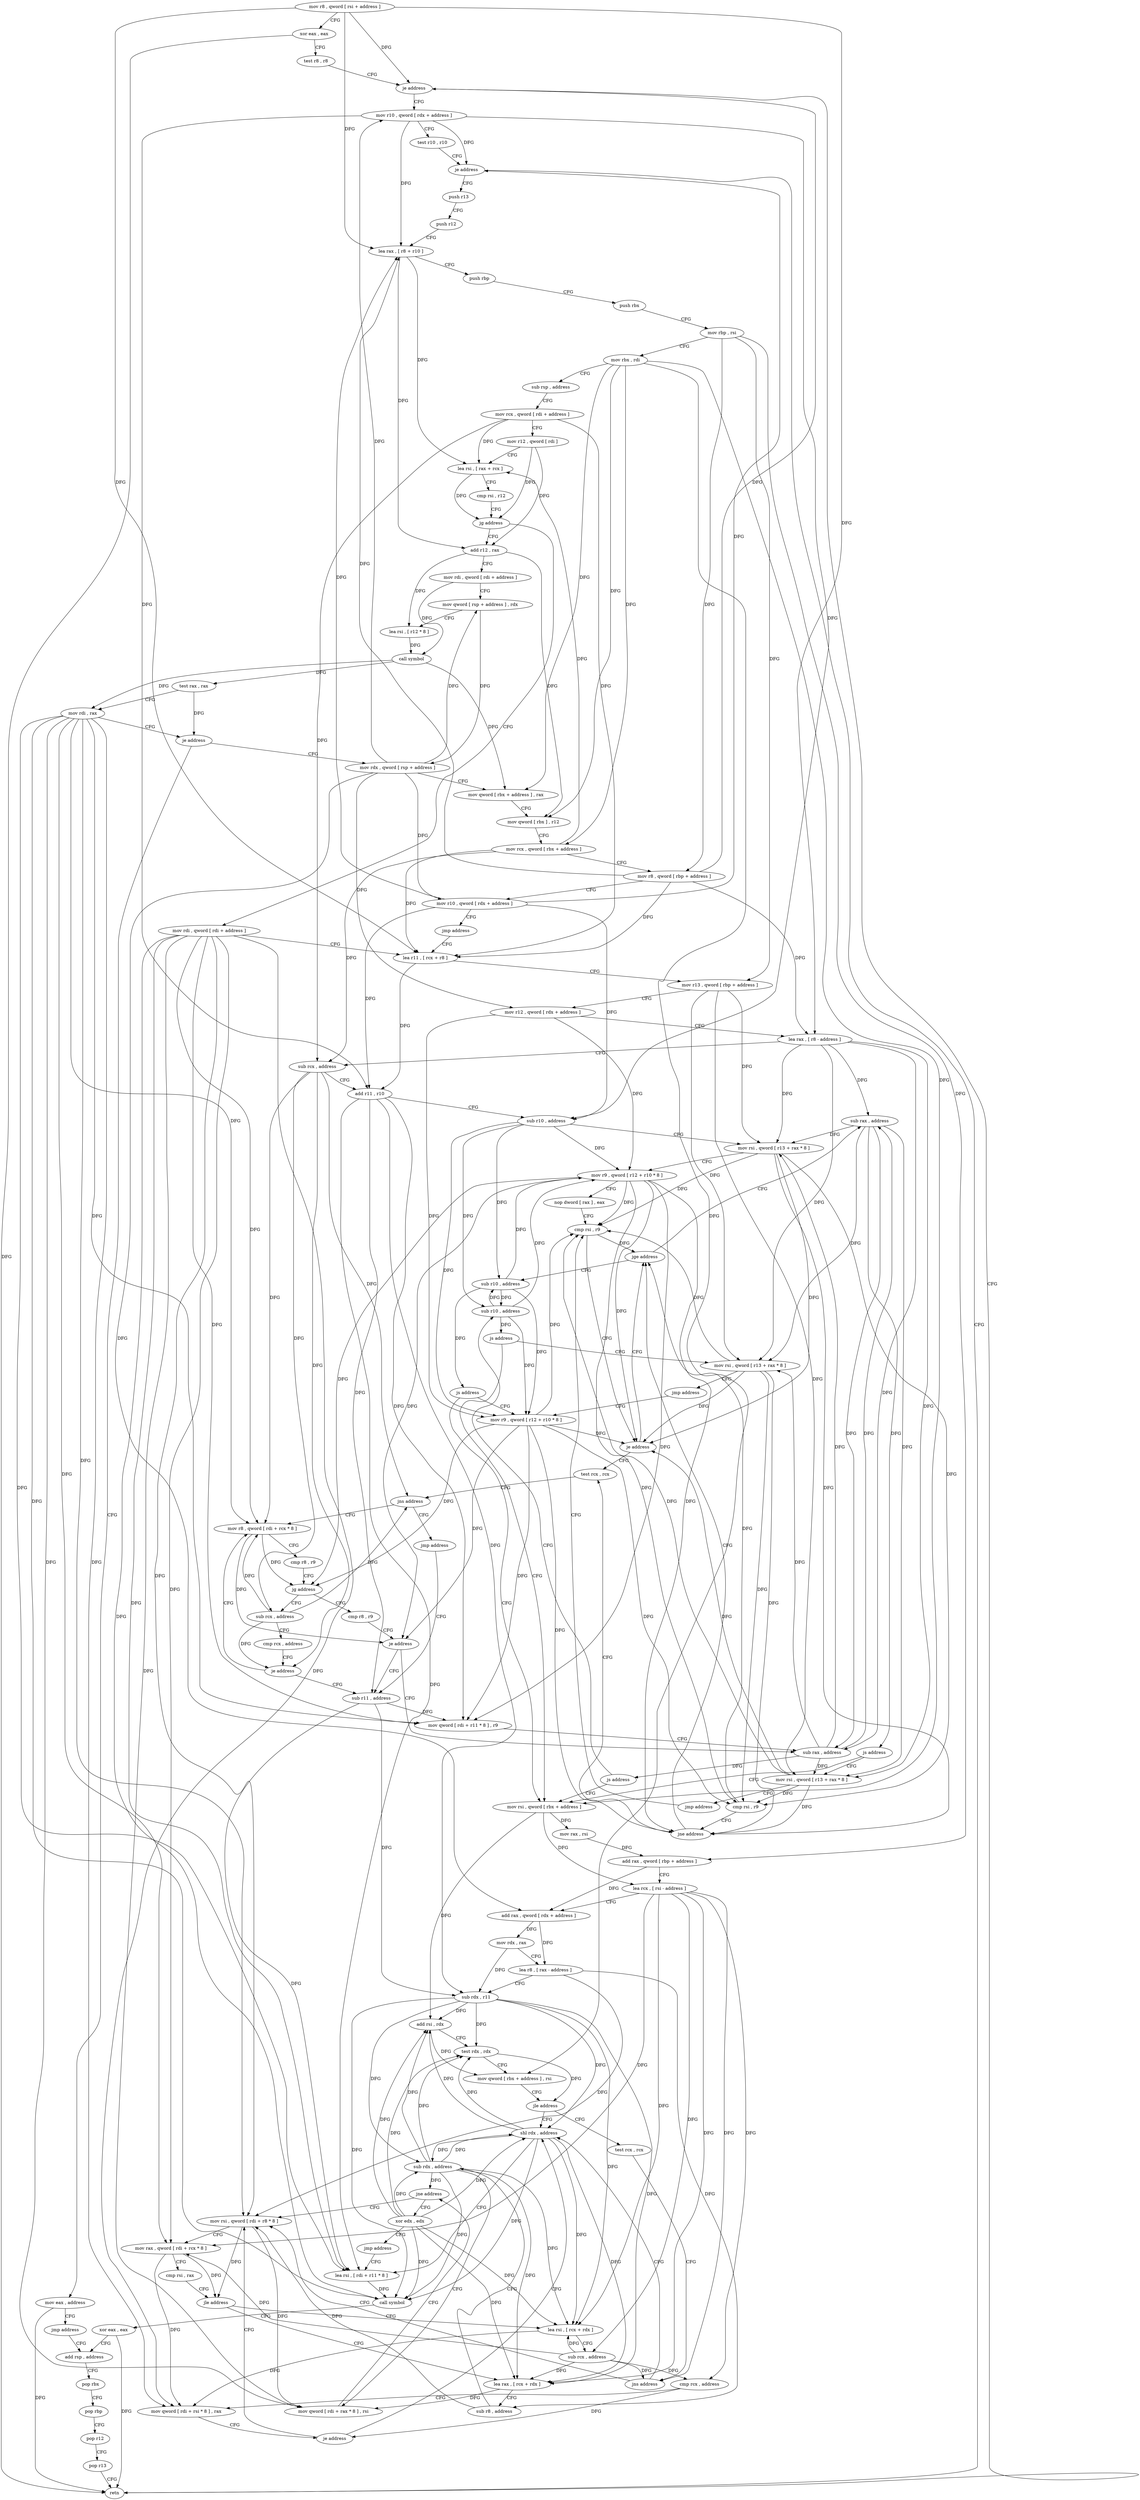 digraph "func" {
"4333168" [label = "mov r8 , qword [ rsi + address ]" ]
"4333172" [label = "xor eax , eax" ]
"4333174" [label = "test r8 , r8" ]
"4333177" [label = "je address" ]
"4333442" [label = "retn" ]
"4333183" [label = "mov r10 , qword [ rdx + address ]" ]
"4333187" [label = "test r10 , r10" ]
"4333190" [label = "je address" ]
"4333196" [label = "push r13" ]
"4333198" [label = "push r12" ]
"4333200" [label = "lea rax , [ r8 + r10 ]" ]
"4333204" [label = "push rbp" ]
"4333205" [label = "push rbx" ]
"4333206" [label = "mov rbp , rsi" ]
"4333209" [label = "mov rbx , rdi" ]
"4333212" [label = "sub rsp , address" ]
"4333216" [label = "mov rcx , qword [ rdi + address ]" ]
"4333220" [label = "mov r12 , qword [ rdi ]" ]
"4333223" [label = "lea rsi , [ rax + rcx ]" ]
"4333227" [label = "cmp rsi , r12" ]
"4333230" [label = "jg address" ]
"4333525" [label = "add r12 , rax" ]
"4333236" [label = "mov rdi , qword [ rdi + address ]" ]
"4333528" [label = "mov rdi , qword [ rdi + address ]" ]
"4333532" [label = "mov qword [ rsp + address ] , rdx" ]
"4333537" [label = "lea rsi , [ r12 * 8 ]" ]
"4333545" [label = "call symbol" ]
"4333550" [label = "test rax , rax" ]
"4333553" [label = "mov rdi , rax" ]
"4333556" [label = "je address" ]
"4333587" [label = "mov eax , address" ]
"4333558" [label = "mov rdx , qword [ rsp + address ]" ]
"4333240" [label = "lea r11 , [ rcx + r8 ]" ]
"4333592" [label = "jmp address" ]
"4333432" [label = "add rsp , address" ]
"4333563" [label = "mov qword [ rbx + address ] , rax" ]
"4333567" [label = "mov qword [ rbx ] , r12" ]
"4333570" [label = "mov rcx , qword [ rbx + address ]" ]
"4333574" [label = "mov r8 , qword [ rbp + address ]" ]
"4333578" [label = "mov r10 , qword [ rdx + address ]" ]
"4333582" [label = "jmp address" ]
"4333306" [label = "test rcx , rcx" ]
"4333309" [label = "jns address" ]
"4333330" [label = "mov r8 , qword [ rdi + rcx * 8 ]" ]
"4333311" [label = "jmp address" ]
"4333285" [label = "jge address" ]
"4333448" [label = "sub rax , address" ]
"4333291" [label = "sub r10 , address" ]
"4333436" [label = "pop rbx" ]
"4333437" [label = "pop rbp" ]
"4333438" [label = "pop r12" ]
"4333440" [label = "pop r13" ]
"4333244" [label = "mov r13 , qword [ rbp + address ]" ]
"4333248" [label = "mov r12 , qword [ rdx + address ]" ]
"4333252" [label = "lea rax , [ r8 - address ]" ]
"4333256" [label = "sub rcx , address" ]
"4333260" [label = "add r11 , r10" ]
"4333263" [label = "sub r10 , address" ]
"4333267" [label = "mov rsi , qword [ r13 + rax * 8 ]" ]
"4333272" [label = "mov r9 , qword [ r12 + r10 * 8 ]" ]
"4333276" [label = "nop dword [ rax ] , eax" ]
"4333280" [label = "cmp rsi , r9" ]
"4333334" [label = "cmp r8 , r9" ]
"4333337" [label = "jg address" ]
"4333320" [label = "sub rcx , address" ]
"4333339" [label = "cmp r8 , r9" ]
"4333344" [label = "sub r11 , address" ]
"4333452" [label = "js address" ]
"4333371" [label = "mov rsi , qword [ rbx + address ]" ]
"4333454" [label = "mov rsi , qword [ r13 + rax * 8 ]" ]
"4333295" [label = "js address" ]
"4333297" [label = "mov r9 , qword [ r12 + r10 * 8 ]" ]
"4333324" [label = "cmp rcx , address" ]
"4333328" [label = "je address" ]
"4333342" [label = "je address" ]
"4333352" [label = "sub rax , address" ]
"4333348" [label = "mov qword [ rdi + r11 * 8 ] , r9" ]
"4333375" [label = "mov rax , rsi" ]
"4333378" [label = "add rax , qword [ rbp + address ]" ]
"4333382" [label = "lea rcx , [ rsi - address ]" ]
"4333386" [label = "add rax , qword [ rdx + address ]" ]
"4333390" [label = "mov rdx , rax" ]
"4333393" [label = "lea r8 , [ rax - address ]" ]
"4333397" [label = "sub rdx , r11" ]
"4333400" [label = "add rsi , rdx" ]
"4333403" [label = "test rdx , rdx" ]
"4333406" [label = "mov qword [ rbx + address ] , rsi" ]
"4333410" [label = "jle address" ]
"4333417" [label = "shl rdx , address" ]
"4333412" [label = "test rcx , rcx" ]
"4333459" [label = "jmp address" ]
"4333301" [label = "cmp rsi , r9" ]
"4333304" [label = "jne address" ]
"4333356" [label = "js address" ]
"4333358" [label = "sub r10 , address" ]
"4333362" [label = "js address" ]
"4333364" [label = "mov rsi , qword [ r13 + rax * 8 ]" ]
"4333421" [label = "lea rsi , [ rdi + r11 * 8 ]" ]
"4333415" [label = "jns address" ]
"4333490" [label = "mov rsi , qword [ rdi + r8 * 8 ]" ]
"4333283" [label = "je address" ]
"4333369" [label = "jmp address" ]
"4333494" [label = "mov rax , qword [ rdi + rcx * 8 ]" ]
"4333498" [label = "cmp rsi , rax" ]
"4333501" [label = "jle address" ]
"4333472" [label = "lea rsi , [ rcx + rdx ]" ]
"4333503" [label = "lea rax , [ rcx + rdx ]" ]
"4333476" [label = "sub rcx , address" ]
"4333480" [label = "cmp rcx , address" ]
"4333484" [label = "mov qword [ rdi + rsi * 8 ] , rax" ]
"4333488" [label = "je address" ]
"4333507" [label = "sub r8 , address" ]
"4333511" [label = "sub rdx , address" ]
"4333515" [label = "mov qword [ rdi + rax * 8 ] , rsi" ]
"4333519" [label = "jne address" ]
"4333521" [label = "xor edx , edx" ]
"4333523" [label = "jmp address" ]
"4333425" [label = "call symbol" ]
"4333430" [label = "xor eax , eax" ]
"4333168" -> "4333172" [ label = "CFG" ]
"4333168" -> "4333177" [ label = "DFG" ]
"4333168" -> "4333200" [ label = "DFG" ]
"4333168" -> "4333240" [ label = "DFG" ]
"4333168" -> "4333252" [ label = "DFG" ]
"4333172" -> "4333174" [ label = "CFG" ]
"4333172" -> "4333442" [ label = "DFG" ]
"4333174" -> "4333177" [ label = "CFG" ]
"4333177" -> "4333442" [ label = "CFG" ]
"4333177" -> "4333183" [ label = "CFG" ]
"4333183" -> "4333187" [ label = "CFG" ]
"4333183" -> "4333190" [ label = "DFG" ]
"4333183" -> "4333200" [ label = "DFG" ]
"4333183" -> "4333260" [ label = "DFG" ]
"4333183" -> "4333263" [ label = "DFG" ]
"4333187" -> "4333190" [ label = "CFG" ]
"4333190" -> "4333442" [ label = "CFG" ]
"4333190" -> "4333196" [ label = "CFG" ]
"4333196" -> "4333198" [ label = "CFG" ]
"4333198" -> "4333200" [ label = "CFG" ]
"4333200" -> "4333204" [ label = "CFG" ]
"4333200" -> "4333223" [ label = "DFG" ]
"4333200" -> "4333525" [ label = "DFG" ]
"4333204" -> "4333205" [ label = "CFG" ]
"4333205" -> "4333206" [ label = "CFG" ]
"4333206" -> "4333209" [ label = "CFG" ]
"4333206" -> "4333574" [ label = "DFG" ]
"4333206" -> "4333244" [ label = "DFG" ]
"4333206" -> "4333378" [ label = "DFG" ]
"4333209" -> "4333212" [ label = "CFG" ]
"4333209" -> "4333563" [ label = "DFG" ]
"4333209" -> "4333567" [ label = "DFG" ]
"4333209" -> "4333570" [ label = "DFG" ]
"4333209" -> "4333371" [ label = "DFG" ]
"4333209" -> "4333406" [ label = "DFG" ]
"4333212" -> "4333216" [ label = "CFG" ]
"4333216" -> "4333220" [ label = "CFG" ]
"4333216" -> "4333223" [ label = "DFG" ]
"4333216" -> "4333240" [ label = "DFG" ]
"4333216" -> "4333256" [ label = "DFG" ]
"4333220" -> "4333223" [ label = "CFG" ]
"4333220" -> "4333230" [ label = "DFG" ]
"4333220" -> "4333525" [ label = "DFG" ]
"4333223" -> "4333227" [ label = "CFG" ]
"4333223" -> "4333230" [ label = "DFG" ]
"4333227" -> "4333230" [ label = "CFG" ]
"4333230" -> "4333525" [ label = "CFG" ]
"4333230" -> "4333236" [ label = "CFG" ]
"4333525" -> "4333528" [ label = "CFG" ]
"4333525" -> "4333537" [ label = "DFG" ]
"4333525" -> "4333567" [ label = "DFG" ]
"4333236" -> "4333240" [ label = "CFG" ]
"4333236" -> "4333330" [ label = "DFG" ]
"4333236" -> "4333348" [ label = "DFG" ]
"4333236" -> "4333421" [ label = "DFG" ]
"4333236" -> "4333425" [ label = "DFG" ]
"4333236" -> "4333490" [ label = "DFG" ]
"4333236" -> "4333494" [ label = "DFG" ]
"4333236" -> "4333484" [ label = "DFG" ]
"4333236" -> "4333515" [ label = "DFG" ]
"4333528" -> "4333532" [ label = "CFG" ]
"4333528" -> "4333545" [ label = "DFG" ]
"4333532" -> "4333537" [ label = "CFG" ]
"4333532" -> "4333558" [ label = "DFG" ]
"4333537" -> "4333545" [ label = "DFG" ]
"4333545" -> "4333550" [ label = "DFG" ]
"4333545" -> "4333553" [ label = "DFG" ]
"4333545" -> "4333563" [ label = "DFG" ]
"4333550" -> "4333553" [ label = "CFG" ]
"4333550" -> "4333556" [ label = "DFG" ]
"4333553" -> "4333556" [ label = "CFG" ]
"4333553" -> "4333330" [ label = "DFG" ]
"4333553" -> "4333348" [ label = "DFG" ]
"4333553" -> "4333421" [ label = "DFG" ]
"4333553" -> "4333425" [ label = "DFG" ]
"4333553" -> "4333490" [ label = "DFG" ]
"4333553" -> "4333494" [ label = "DFG" ]
"4333553" -> "4333484" [ label = "DFG" ]
"4333553" -> "4333515" [ label = "DFG" ]
"4333556" -> "4333587" [ label = "CFG" ]
"4333556" -> "4333558" [ label = "CFG" ]
"4333587" -> "4333592" [ label = "CFG" ]
"4333587" -> "4333442" [ label = "DFG" ]
"4333558" -> "4333563" [ label = "CFG" ]
"4333558" -> "4333183" [ label = "DFG" ]
"4333558" -> "4333532" [ label = "DFG" ]
"4333558" -> "4333578" [ label = "DFG" ]
"4333558" -> "4333248" [ label = "DFG" ]
"4333558" -> "4333386" [ label = "DFG" ]
"4333240" -> "4333244" [ label = "CFG" ]
"4333240" -> "4333260" [ label = "DFG" ]
"4333592" -> "4333432" [ label = "CFG" ]
"4333432" -> "4333436" [ label = "CFG" ]
"4333563" -> "4333567" [ label = "CFG" ]
"4333567" -> "4333570" [ label = "CFG" ]
"4333570" -> "4333574" [ label = "CFG" ]
"4333570" -> "4333223" [ label = "DFG" ]
"4333570" -> "4333240" [ label = "DFG" ]
"4333570" -> "4333256" [ label = "DFG" ]
"4333574" -> "4333578" [ label = "CFG" ]
"4333574" -> "4333177" [ label = "DFG" ]
"4333574" -> "4333200" [ label = "DFG" ]
"4333574" -> "4333240" [ label = "DFG" ]
"4333574" -> "4333252" [ label = "DFG" ]
"4333578" -> "4333582" [ label = "CFG" ]
"4333578" -> "4333190" [ label = "DFG" ]
"4333578" -> "4333200" [ label = "DFG" ]
"4333578" -> "4333260" [ label = "DFG" ]
"4333578" -> "4333263" [ label = "DFG" ]
"4333582" -> "4333240" [ label = "CFG" ]
"4333306" -> "4333309" [ label = "CFG" ]
"4333309" -> "4333330" [ label = "CFG" ]
"4333309" -> "4333311" [ label = "CFG" ]
"4333330" -> "4333334" [ label = "CFG" ]
"4333330" -> "4333337" [ label = "DFG" ]
"4333330" -> "4333342" [ label = "DFG" ]
"4333311" -> "4333344" [ label = "CFG" ]
"4333285" -> "4333448" [ label = "CFG" ]
"4333285" -> "4333291" [ label = "CFG" ]
"4333448" -> "4333452" [ label = "DFG" ]
"4333448" -> "4333267" [ label = "DFG" ]
"4333448" -> "4333454" [ label = "DFG" ]
"4333448" -> "4333352" [ label = "DFG" ]
"4333448" -> "4333364" [ label = "DFG" ]
"4333291" -> "4333295" [ label = "DFG" ]
"4333291" -> "4333272" [ label = "DFG" ]
"4333291" -> "4333297" [ label = "DFG" ]
"4333291" -> "4333358" [ label = "DFG" ]
"4333436" -> "4333437" [ label = "CFG" ]
"4333437" -> "4333438" [ label = "CFG" ]
"4333438" -> "4333440" [ label = "CFG" ]
"4333440" -> "4333442" [ label = "CFG" ]
"4333244" -> "4333248" [ label = "CFG" ]
"4333244" -> "4333267" [ label = "DFG" ]
"4333244" -> "4333454" [ label = "DFG" ]
"4333244" -> "4333364" [ label = "DFG" ]
"4333248" -> "4333252" [ label = "CFG" ]
"4333248" -> "4333272" [ label = "DFG" ]
"4333248" -> "4333297" [ label = "DFG" ]
"4333252" -> "4333256" [ label = "CFG" ]
"4333252" -> "4333267" [ label = "DFG" ]
"4333252" -> "4333448" [ label = "DFG" ]
"4333252" -> "4333454" [ label = "DFG" ]
"4333252" -> "4333352" [ label = "DFG" ]
"4333252" -> "4333364" [ label = "DFG" ]
"4333256" -> "4333260" [ label = "CFG" ]
"4333256" -> "4333309" [ label = "DFG" ]
"4333256" -> "4333330" [ label = "DFG" ]
"4333256" -> "4333320" [ label = "DFG" ]
"4333256" -> "4333328" [ label = "DFG" ]
"4333260" -> "4333263" [ label = "CFG" ]
"4333260" -> "4333344" [ label = "DFG" ]
"4333260" -> "4333348" [ label = "DFG" ]
"4333260" -> "4333397" [ label = "DFG" ]
"4333260" -> "4333421" [ label = "DFG" ]
"4333263" -> "4333267" [ label = "CFG" ]
"4333263" -> "4333272" [ label = "DFG" ]
"4333263" -> "4333291" [ label = "DFG" ]
"4333263" -> "4333297" [ label = "DFG" ]
"4333263" -> "4333358" [ label = "DFG" ]
"4333267" -> "4333272" [ label = "CFG" ]
"4333267" -> "4333280" [ label = "DFG" ]
"4333267" -> "4333283" [ label = "DFG" ]
"4333267" -> "4333301" [ label = "DFG" ]
"4333267" -> "4333304" [ label = "DFG" ]
"4333272" -> "4333276" [ label = "CFG" ]
"4333272" -> "4333280" [ label = "DFG" ]
"4333272" -> "4333283" [ label = "DFG" ]
"4333272" -> "4333337" [ label = "DFG" ]
"4333272" -> "4333342" [ label = "DFG" ]
"4333272" -> "4333348" [ label = "DFG" ]
"4333272" -> "4333301" [ label = "DFG" ]
"4333272" -> "4333304" [ label = "DFG" ]
"4333276" -> "4333280" [ label = "CFG" ]
"4333280" -> "4333283" [ label = "CFG" ]
"4333280" -> "4333285" [ label = "DFG" ]
"4333334" -> "4333337" [ label = "CFG" ]
"4333337" -> "4333320" [ label = "CFG" ]
"4333337" -> "4333339" [ label = "CFG" ]
"4333320" -> "4333324" [ label = "CFG" ]
"4333320" -> "4333309" [ label = "DFG" ]
"4333320" -> "4333330" [ label = "DFG" ]
"4333320" -> "4333328" [ label = "DFG" ]
"4333339" -> "4333342" [ label = "CFG" ]
"4333344" -> "4333348" [ label = "DFG" ]
"4333344" -> "4333397" [ label = "DFG" ]
"4333344" -> "4333421" [ label = "DFG" ]
"4333452" -> "4333371" [ label = "CFG" ]
"4333452" -> "4333454" [ label = "CFG" ]
"4333371" -> "4333375" [ label = "DFG" ]
"4333371" -> "4333382" [ label = "DFG" ]
"4333371" -> "4333400" [ label = "DFG" ]
"4333454" -> "4333459" [ label = "CFG" ]
"4333454" -> "4333280" [ label = "DFG" ]
"4333454" -> "4333283" [ label = "DFG" ]
"4333454" -> "4333301" [ label = "DFG" ]
"4333454" -> "4333304" [ label = "DFG" ]
"4333295" -> "4333371" [ label = "CFG" ]
"4333295" -> "4333297" [ label = "CFG" ]
"4333297" -> "4333301" [ label = "DFG" ]
"4333297" -> "4333280" [ label = "DFG" ]
"4333297" -> "4333283" [ label = "DFG" ]
"4333297" -> "4333337" [ label = "DFG" ]
"4333297" -> "4333342" [ label = "DFG" ]
"4333297" -> "4333348" [ label = "DFG" ]
"4333297" -> "4333304" [ label = "DFG" ]
"4333324" -> "4333328" [ label = "CFG" ]
"4333328" -> "4333344" [ label = "CFG" ]
"4333328" -> "4333330" [ label = "CFG" ]
"4333342" -> "4333352" [ label = "CFG" ]
"4333342" -> "4333344" [ label = "CFG" ]
"4333352" -> "4333356" [ label = "DFG" ]
"4333352" -> "4333267" [ label = "DFG" ]
"4333352" -> "4333448" [ label = "DFG" ]
"4333352" -> "4333454" [ label = "DFG" ]
"4333352" -> "4333364" [ label = "DFG" ]
"4333348" -> "4333352" [ label = "CFG" ]
"4333375" -> "4333378" [ label = "DFG" ]
"4333378" -> "4333382" [ label = "CFG" ]
"4333378" -> "4333386" [ label = "DFG" ]
"4333382" -> "4333386" [ label = "CFG" ]
"4333382" -> "4333415" [ label = "DFG" ]
"4333382" -> "4333494" [ label = "DFG" ]
"4333382" -> "4333472" [ label = "DFG" ]
"4333382" -> "4333476" [ label = "DFG" ]
"4333382" -> "4333480" [ label = "DFG" ]
"4333382" -> "4333503" [ label = "DFG" ]
"4333386" -> "4333390" [ label = "DFG" ]
"4333386" -> "4333393" [ label = "DFG" ]
"4333390" -> "4333393" [ label = "CFG" ]
"4333390" -> "4333397" [ label = "DFG" ]
"4333393" -> "4333397" [ label = "CFG" ]
"4333393" -> "4333490" [ label = "DFG" ]
"4333393" -> "4333507" [ label = "DFG" ]
"4333397" -> "4333400" [ label = "DFG" ]
"4333397" -> "4333403" [ label = "DFG" ]
"4333397" -> "4333417" [ label = "DFG" ]
"4333397" -> "4333425" [ label = "DFG" ]
"4333397" -> "4333472" [ label = "DFG" ]
"4333397" -> "4333503" [ label = "DFG" ]
"4333397" -> "4333511" [ label = "DFG" ]
"4333400" -> "4333403" [ label = "CFG" ]
"4333400" -> "4333406" [ label = "DFG" ]
"4333403" -> "4333406" [ label = "CFG" ]
"4333403" -> "4333410" [ label = "DFG" ]
"4333406" -> "4333410" [ label = "CFG" ]
"4333410" -> "4333417" [ label = "CFG" ]
"4333410" -> "4333412" [ label = "CFG" ]
"4333417" -> "4333421" [ label = "CFG" ]
"4333417" -> "4333400" [ label = "DFG" ]
"4333417" -> "4333403" [ label = "DFG" ]
"4333417" -> "4333425" [ label = "DFG" ]
"4333417" -> "4333472" [ label = "DFG" ]
"4333417" -> "4333503" [ label = "DFG" ]
"4333417" -> "4333511" [ label = "DFG" ]
"4333412" -> "4333415" [ label = "CFG" ]
"4333459" -> "4333280" [ label = "CFG" ]
"4333301" -> "4333304" [ label = "CFG" ]
"4333301" -> "4333285" [ label = "DFG" ]
"4333304" -> "4333285" [ label = "CFG" ]
"4333304" -> "4333306" [ label = "CFG" ]
"4333356" -> "4333371" [ label = "CFG" ]
"4333356" -> "4333358" [ label = "CFG" ]
"4333358" -> "4333362" [ label = "DFG" ]
"4333358" -> "4333272" [ label = "DFG" ]
"4333358" -> "4333291" [ label = "DFG" ]
"4333358" -> "4333297" [ label = "DFG" ]
"4333362" -> "4333371" [ label = "CFG" ]
"4333362" -> "4333364" [ label = "CFG" ]
"4333364" -> "4333369" [ label = "CFG" ]
"4333364" -> "4333280" [ label = "DFG" ]
"4333364" -> "4333283" [ label = "DFG" ]
"4333364" -> "4333301" [ label = "DFG" ]
"4333364" -> "4333304" [ label = "DFG" ]
"4333421" -> "4333425" [ label = "DFG" ]
"4333415" -> "4333490" [ label = "CFG" ]
"4333415" -> "4333417" [ label = "CFG" ]
"4333490" -> "4333494" [ label = "CFG" ]
"4333490" -> "4333501" [ label = "DFG" ]
"4333490" -> "4333515" [ label = "DFG" ]
"4333283" -> "4333306" [ label = "CFG" ]
"4333283" -> "4333285" [ label = "CFG" ]
"4333369" -> "4333297" [ label = "CFG" ]
"4333494" -> "4333498" [ label = "CFG" ]
"4333494" -> "4333501" [ label = "DFG" ]
"4333494" -> "4333484" [ label = "DFG" ]
"4333498" -> "4333501" [ label = "CFG" ]
"4333501" -> "4333472" [ label = "CFG" ]
"4333501" -> "4333503" [ label = "CFG" ]
"4333472" -> "4333476" [ label = "CFG" ]
"4333472" -> "4333484" [ label = "DFG" ]
"4333503" -> "4333507" [ label = "CFG" ]
"4333503" -> "4333515" [ label = "DFG" ]
"4333476" -> "4333480" [ label = "DFG" ]
"4333476" -> "4333415" [ label = "DFG" ]
"4333476" -> "4333494" [ label = "DFG" ]
"4333476" -> "4333472" [ label = "DFG" ]
"4333476" -> "4333503" [ label = "DFG" ]
"4333480" -> "4333484" [ label = "CFG" ]
"4333480" -> "4333488" [ label = "DFG" ]
"4333484" -> "4333488" [ label = "CFG" ]
"4333488" -> "4333417" [ label = "CFG" ]
"4333488" -> "4333490" [ label = "CFG" ]
"4333507" -> "4333511" [ label = "CFG" ]
"4333507" -> "4333490" [ label = "DFG" ]
"4333511" -> "4333515" [ label = "CFG" ]
"4333511" -> "4333400" [ label = "DFG" ]
"4333511" -> "4333403" [ label = "DFG" ]
"4333511" -> "4333417" [ label = "DFG" ]
"4333511" -> "4333425" [ label = "DFG" ]
"4333511" -> "4333472" [ label = "DFG" ]
"4333511" -> "4333503" [ label = "DFG" ]
"4333511" -> "4333519" [ label = "DFG" ]
"4333515" -> "4333519" [ label = "CFG" ]
"4333519" -> "4333490" [ label = "CFG" ]
"4333519" -> "4333521" [ label = "CFG" ]
"4333521" -> "4333523" [ label = "CFG" ]
"4333521" -> "4333400" [ label = "DFG" ]
"4333521" -> "4333403" [ label = "DFG" ]
"4333521" -> "4333417" [ label = "DFG" ]
"4333521" -> "4333425" [ label = "DFG" ]
"4333521" -> "4333472" [ label = "DFG" ]
"4333521" -> "4333503" [ label = "DFG" ]
"4333521" -> "4333511" [ label = "DFG" ]
"4333523" -> "4333421" [ label = "CFG" ]
"4333425" -> "4333430" [ label = "CFG" ]
"4333430" -> "4333432" [ label = "CFG" ]
"4333430" -> "4333442" [ label = "DFG" ]
}
